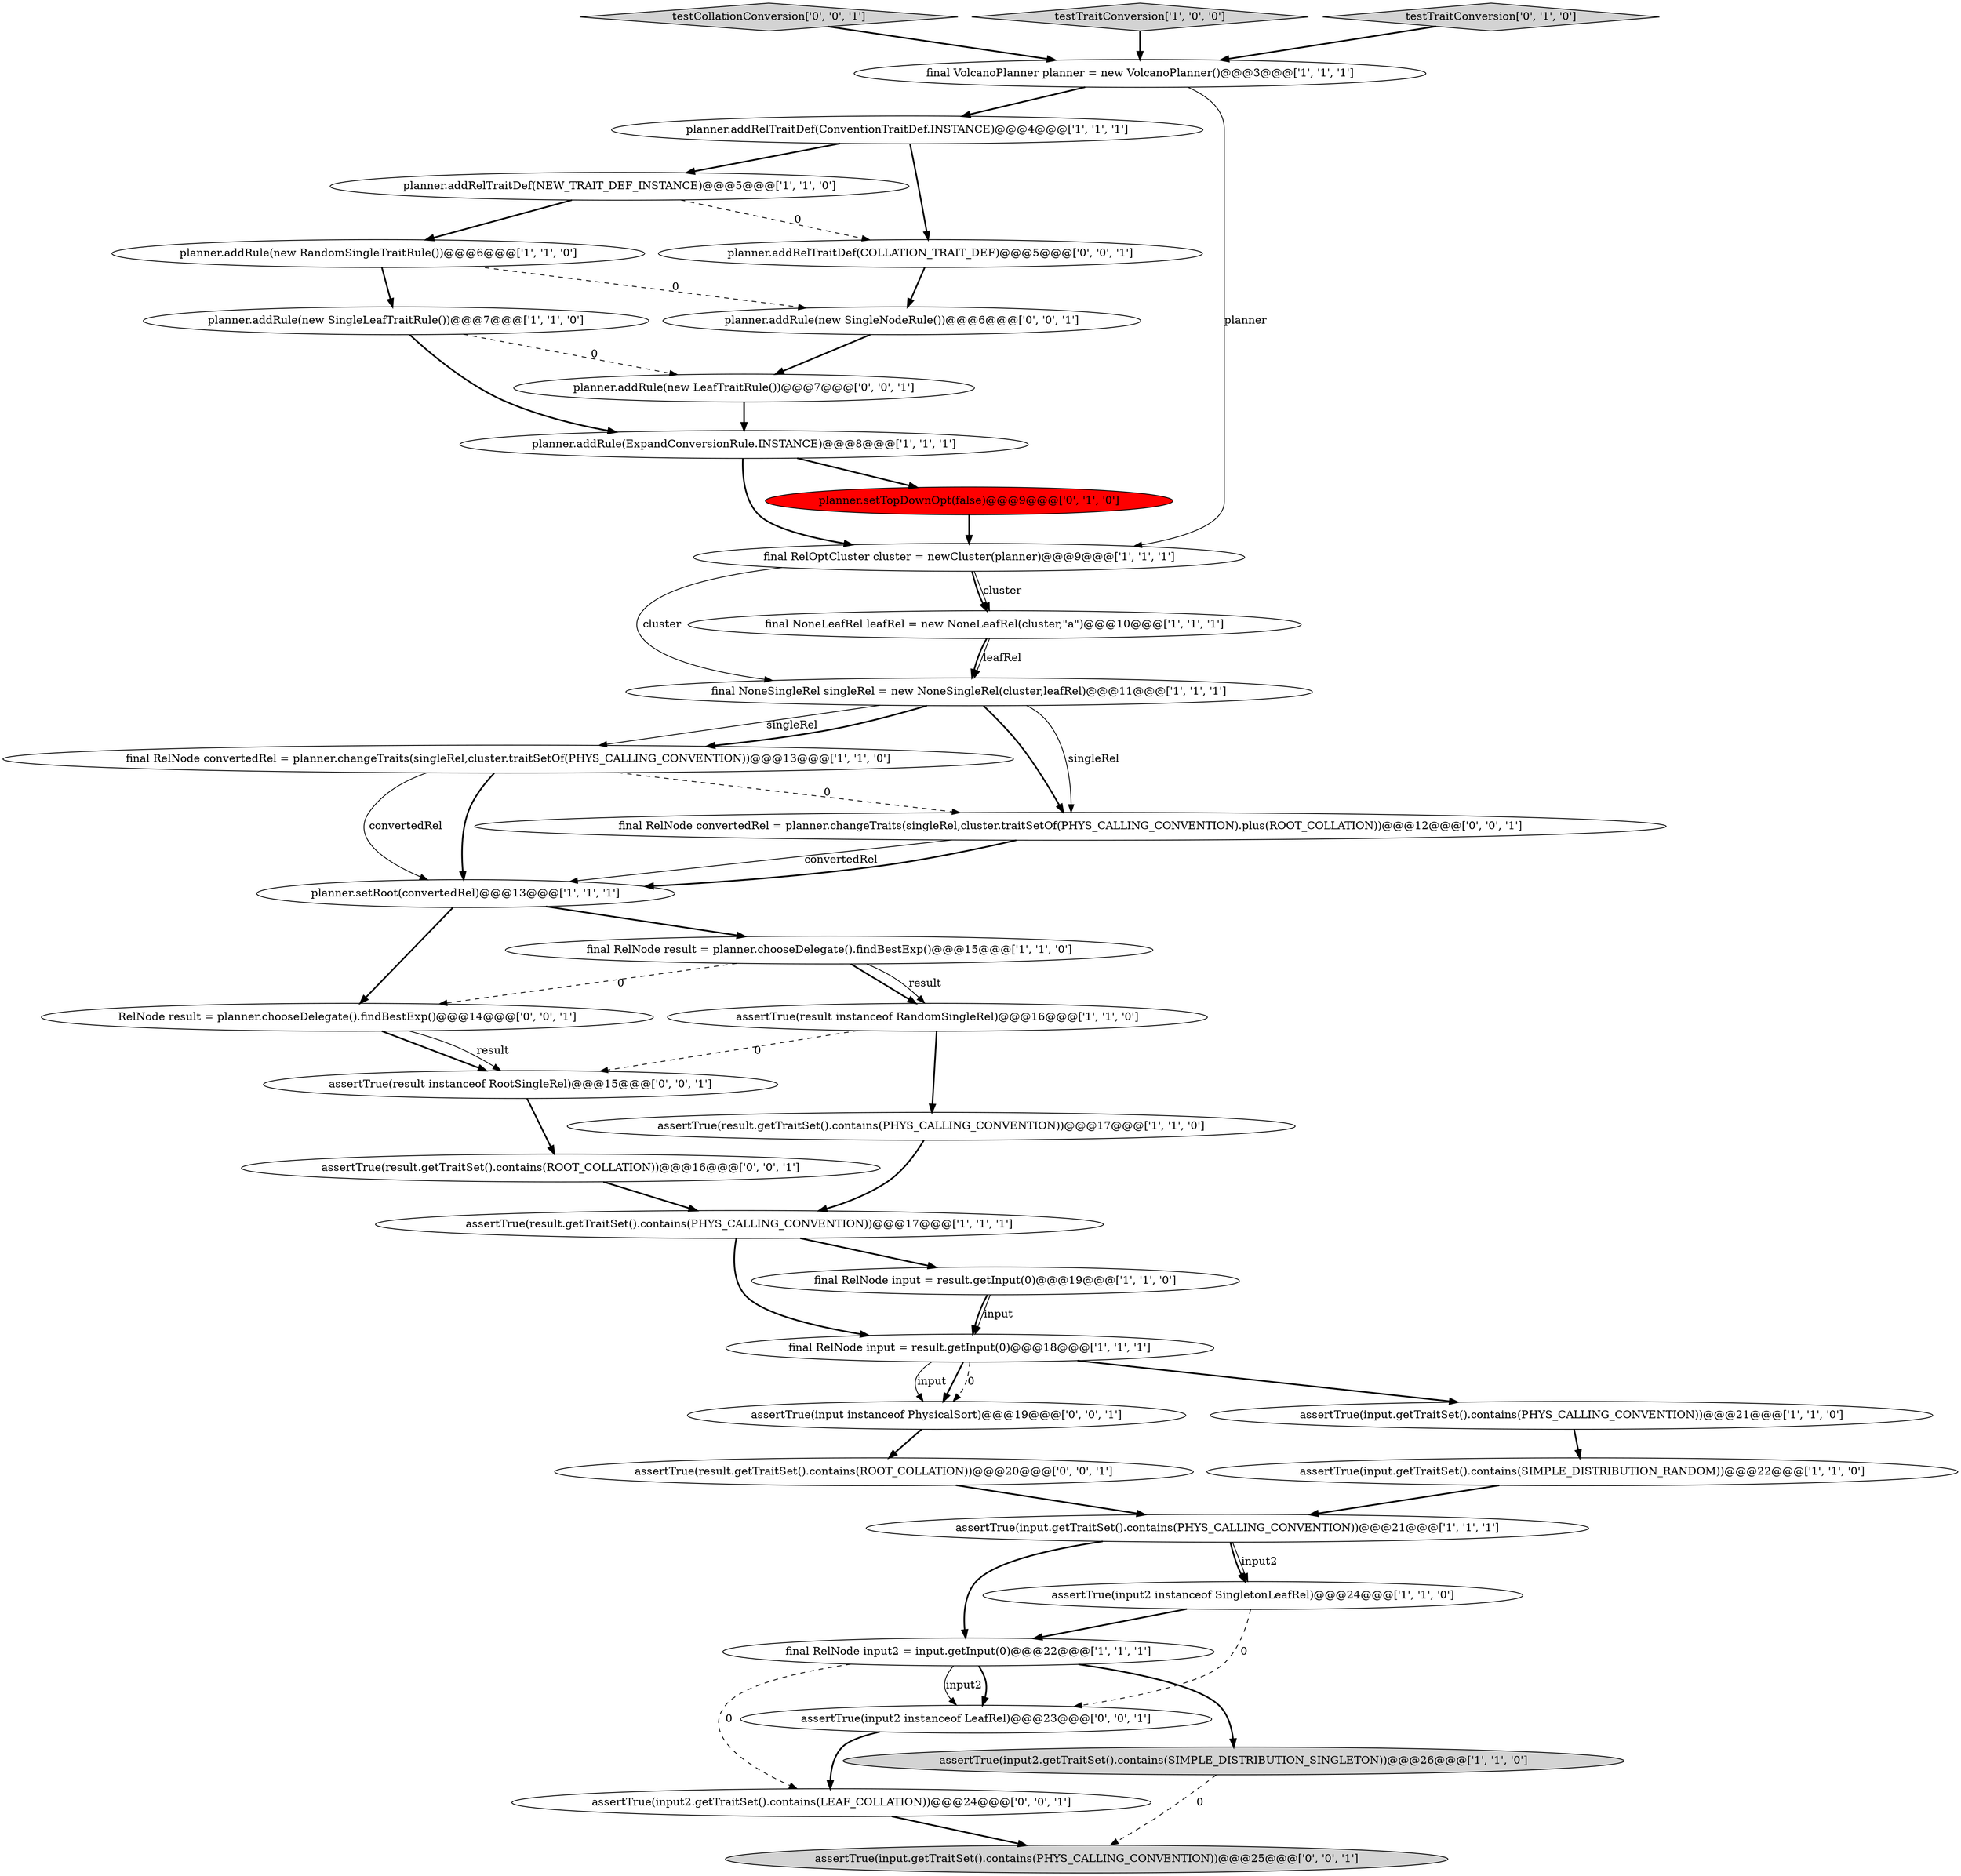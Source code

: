 digraph {
32 [style = filled, label = "planner.addRelTraitDef(COLLATION_TRAIT_DEF)@@@5@@@['0', '0', '1']", fillcolor = white, shape = ellipse image = "AAA0AAABBB3BBB"];
38 [style = filled, label = "testCollationConversion['0', '0', '1']", fillcolor = lightgray, shape = diamond image = "AAA0AAABBB3BBB"];
4 [style = filled, label = "testTraitConversion['1', '0', '0']", fillcolor = lightgray, shape = diamond image = "AAA0AAABBB1BBB"];
26 [style = filled, label = "assertTrue(input2 instanceof LeafRel)@@@23@@@['0', '0', '1']", fillcolor = white, shape = ellipse image = "AAA0AAABBB3BBB"];
33 [style = filled, label = "assertTrue(result.getTraitSet().contains(ROOT_COLLATION))@@@20@@@['0', '0', '1']", fillcolor = white, shape = ellipse image = "AAA0AAABBB3BBB"];
20 [style = filled, label = "planner.addRule(ExpandConversionRule.INSTANCE)@@@8@@@['1', '1', '1']", fillcolor = white, shape = ellipse image = "AAA0AAABBB1BBB"];
8 [style = filled, label = "final RelNode convertedRel = planner.changeTraits(singleRel,cluster.traitSetOf(PHYS_CALLING_CONVENTION))@@@13@@@['1', '1', '0']", fillcolor = white, shape = ellipse image = "AAA0AAABBB1BBB"];
9 [style = filled, label = "assertTrue(result.getTraitSet().contains(PHYS_CALLING_CONVENTION))@@@17@@@['1', '1', '1']", fillcolor = white, shape = ellipse image = "AAA0AAABBB1BBB"];
2 [style = filled, label = "final VolcanoPlanner planner = new VolcanoPlanner()@@@3@@@['1', '1', '1']", fillcolor = white, shape = ellipse image = "AAA0AAABBB1BBB"];
35 [style = filled, label = "RelNode result = planner.chooseDelegate().findBestExp()@@@14@@@['0', '0', '1']", fillcolor = white, shape = ellipse image = "AAA0AAABBB3BBB"];
10 [style = filled, label = "planner.addRule(new RandomSingleTraitRule())@@@6@@@['1', '1', '0']", fillcolor = white, shape = ellipse image = "AAA0AAABBB1BBB"];
23 [style = filled, label = "assertTrue(input.getTraitSet().contains(PHYS_CALLING_CONVENTION))@@@21@@@['1', '1', '1']", fillcolor = white, shape = ellipse image = "AAA0AAABBB1BBB"];
37 [style = filled, label = "assertTrue(result.getTraitSet().contains(ROOT_COLLATION))@@@16@@@['0', '0', '1']", fillcolor = white, shape = ellipse image = "AAA0AAABBB3BBB"];
15 [style = filled, label = "planner.addRelTraitDef(NEW_TRAIT_DEF_INSTANCE)@@@5@@@['1', '1', '0']", fillcolor = white, shape = ellipse image = "AAA0AAABBB1BBB"];
22 [style = filled, label = "assertTrue(input.getTraitSet().contains(PHYS_CALLING_CONVENTION))@@@21@@@['1', '1', '0']", fillcolor = white, shape = ellipse image = "AAA0AAABBB1BBB"];
7 [style = filled, label = "final RelNode input = result.getInput(0)@@@18@@@['1', '1', '1']", fillcolor = white, shape = ellipse image = "AAA0AAABBB1BBB"];
13 [style = filled, label = "final RelNode input2 = input.getInput(0)@@@22@@@['1', '1', '1']", fillcolor = white, shape = ellipse image = "AAA0AAABBB1BBB"];
27 [style = filled, label = "assertTrue(input2.getTraitSet().contains(LEAF_COLLATION))@@@24@@@['0', '0', '1']", fillcolor = white, shape = ellipse image = "AAA0AAABBB3BBB"];
36 [style = filled, label = "assertTrue(input.getTraitSet().contains(PHYS_CALLING_CONVENTION))@@@25@@@['0', '0', '1']", fillcolor = lightgray, shape = ellipse image = "AAA0AAABBB3BBB"];
29 [style = filled, label = "planner.addRule(new LeafTraitRule())@@@7@@@['0', '0', '1']", fillcolor = white, shape = ellipse image = "AAA0AAABBB3BBB"];
18 [style = filled, label = "final RelNode result = planner.chooseDelegate().findBestExp()@@@15@@@['1', '1', '0']", fillcolor = white, shape = ellipse image = "AAA0AAABBB1BBB"];
1 [style = filled, label = "assertTrue(input.getTraitSet().contains(SIMPLE_DISTRIBUTION_RANDOM))@@@22@@@['1', '1', '0']", fillcolor = white, shape = ellipse image = "AAA0AAABBB1BBB"];
6 [style = filled, label = "assertTrue(input2.getTraitSet().contains(SIMPLE_DISTRIBUTION_SINGLETON))@@@26@@@['1', '1', '0']", fillcolor = lightgray, shape = ellipse image = "AAA0AAABBB1BBB"];
0 [style = filled, label = "final NoneSingleRel singleRel = new NoneSingleRel(cluster,leafRel)@@@11@@@['1', '1', '1']", fillcolor = white, shape = ellipse image = "AAA0AAABBB1BBB"];
31 [style = filled, label = "final RelNode convertedRel = planner.changeTraits(singleRel,cluster.traitSetOf(PHYS_CALLING_CONVENTION).plus(ROOT_COLLATION))@@@12@@@['0', '0', '1']", fillcolor = white, shape = ellipse image = "AAA0AAABBB3BBB"];
21 [style = filled, label = "assertTrue(result.getTraitSet().contains(PHYS_CALLING_CONVENTION))@@@17@@@['1', '1', '0']", fillcolor = white, shape = ellipse image = "AAA0AAABBB1BBB"];
25 [style = filled, label = "testTraitConversion['0', '1', '0']", fillcolor = lightgray, shape = diamond image = "AAA0AAABBB2BBB"];
16 [style = filled, label = "final RelNode input = result.getInput(0)@@@19@@@['1', '1', '0']", fillcolor = white, shape = ellipse image = "AAA0AAABBB1BBB"];
14 [style = filled, label = "planner.addRelTraitDef(ConventionTraitDef.INSTANCE)@@@4@@@['1', '1', '1']", fillcolor = white, shape = ellipse image = "AAA0AAABBB1BBB"];
30 [style = filled, label = "planner.addRule(new SingleNodeRule())@@@6@@@['0', '0', '1']", fillcolor = white, shape = ellipse image = "AAA0AAABBB3BBB"];
34 [style = filled, label = "assertTrue(result instanceof RootSingleRel)@@@15@@@['0', '0', '1']", fillcolor = white, shape = ellipse image = "AAA0AAABBB3BBB"];
3 [style = filled, label = "final RelOptCluster cluster = newCluster(planner)@@@9@@@['1', '1', '1']", fillcolor = white, shape = ellipse image = "AAA0AAABBB1BBB"];
19 [style = filled, label = "planner.addRule(new SingleLeafTraitRule())@@@7@@@['1', '1', '0']", fillcolor = white, shape = ellipse image = "AAA0AAABBB1BBB"];
5 [style = filled, label = "final NoneLeafRel leafRel = new NoneLeafRel(cluster,\"a\")@@@10@@@['1', '1', '1']", fillcolor = white, shape = ellipse image = "AAA0AAABBB1BBB"];
24 [style = filled, label = "planner.setTopDownOpt(false)@@@9@@@['0', '1', '0']", fillcolor = red, shape = ellipse image = "AAA1AAABBB2BBB"];
17 [style = filled, label = "assertTrue(input2 instanceof SingletonLeafRel)@@@24@@@['1', '1', '0']", fillcolor = white, shape = ellipse image = "AAA0AAABBB1BBB"];
28 [style = filled, label = "assertTrue(input instanceof PhysicalSort)@@@19@@@['0', '0', '1']", fillcolor = white, shape = ellipse image = "AAA0AAABBB3BBB"];
12 [style = filled, label = "planner.setRoot(convertedRel)@@@13@@@['1', '1', '1']", fillcolor = white, shape = ellipse image = "AAA0AAABBB1BBB"];
11 [style = filled, label = "assertTrue(result instanceof RandomSingleRel)@@@16@@@['1', '1', '0']", fillcolor = white, shape = ellipse image = "AAA0AAABBB1BBB"];
7->28 [style = solid, label="input"];
15->10 [style = bold, label=""];
27->36 [style = bold, label=""];
16->7 [style = solid, label="input"];
11->34 [style = dashed, label="0"];
10->19 [style = bold, label=""];
19->20 [style = bold, label=""];
11->21 [style = bold, label=""];
18->11 [style = bold, label=""];
2->3 [style = solid, label="planner"];
16->7 [style = bold, label=""];
19->29 [style = dashed, label="0"];
15->32 [style = dashed, label="0"];
31->12 [style = solid, label="convertedRel"];
20->3 [style = bold, label=""];
4->2 [style = bold, label=""];
12->35 [style = bold, label=""];
9->7 [style = bold, label=""];
32->30 [style = bold, label=""];
25->2 [style = bold, label=""];
9->16 [style = bold, label=""];
30->29 [style = bold, label=""];
1->23 [style = bold, label=""];
31->12 [style = bold, label=""];
38->2 [style = bold, label=""];
37->9 [style = bold, label=""];
3->5 [style = solid, label="cluster"];
33->23 [style = bold, label=""];
18->35 [style = dashed, label="0"];
7->22 [style = bold, label=""];
29->20 [style = bold, label=""];
26->27 [style = bold, label=""];
3->5 [style = bold, label=""];
21->9 [style = bold, label=""];
5->0 [style = solid, label="leafRel"];
0->8 [style = solid, label="singleRel"];
10->30 [style = dashed, label="0"];
13->27 [style = dashed, label="0"];
28->33 [style = bold, label=""];
7->28 [style = bold, label=""];
5->0 [style = bold, label=""];
34->37 [style = bold, label=""];
3->0 [style = solid, label="cluster"];
23->13 [style = bold, label=""];
13->26 [style = bold, label=""];
7->28 [style = dashed, label="0"];
6->36 [style = dashed, label="0"];
18->11 [style = solid, label="result"];
23->17 [style = solid, label="input2"];
2->14 [style = bold, label=""];
12->18 [style = bold, label=""];
0->8 [style = bold, label=""];
0->31 [style = solid, label="singleRel"];
35->34 [style = solid, label="result"];
23->17 [style = bold, label=""];
17->26 [style = dashed, label="0"];
14->15 [style = bold, label=""];
17->13 [style = bold, label=""];
22->1 [style = bold, label=""];
8->31 [style = dashed, label="0"];
13->6 [style = bold, label=""];
8->12 [style = solid, label="convertedRel"];
35->34 [style = bold, label=""];
20->24 [style = bold, label=""];
14->32 [style = bold, label=""];
13->26 [style = solid, label="input2"];
24->3 [style = bold, label=""];
8->12 [style = bold, label=""];
0->31 [style = bold, label=""];
}
